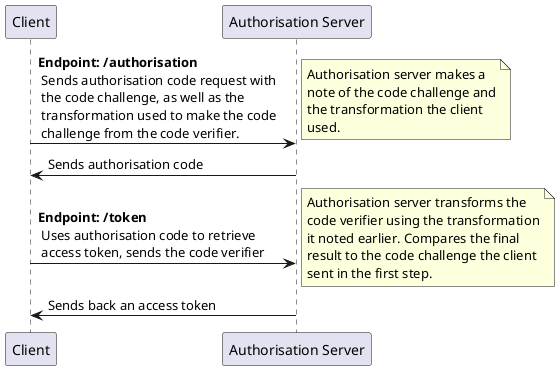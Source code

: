 @startuml

participant "Client" as client
participant "Authorisation Server" as authorisation_server

client -> authorisation_server: **Endpoint: /authorisation** \n Sends authorisation code request with \n the code challenge, as well as the \n transformation used to make the code \n challenge from the code verifier.
note right
 Authorisation server makes a
 note of the code challenge and
 the transformation the client
 used.
end note
authorisation_server -> client: Sends authorisation code
client -> authorisation_server: **Endpoint: /token** \n Uses authorisation code to retrieve \n access token, sends the code verifier
note right
 Authorisation server transforms the
 code verifier using the transformation
 it noted earlier. Compares the final
 result to the code challenge the client
 sent in the first step.
end note
authorisation_server -> client: Sends back an access token

@enduml